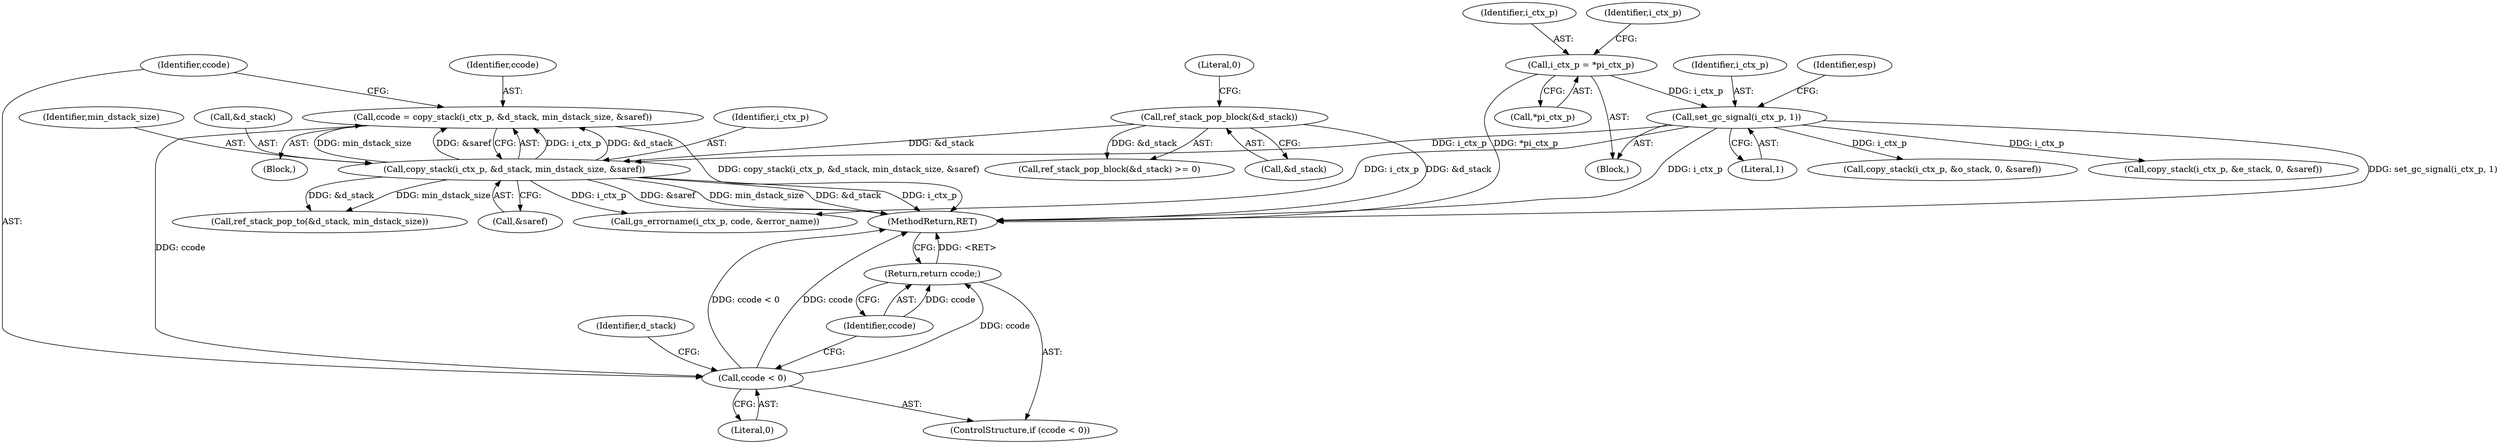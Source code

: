 digraph "0_ghostscript_a6807394bd94b708be24758287b606154daaaed9@API" {
"1000402" [label="(Call,ccode = copy_stack(i_ctx_p, &d_stack, min_dstack_size, &saref))"];
"1000404" [label="(Call,copy_stack(i_ctx_p, &d_stack, min_dstack_size, &saref))"];
"1000264" [label="(Call,set_gc_signal(i_ctx_p, 1))"];
"1000235" [label="(Call,i_ctx_p = *pi_ctx_p)"];
"1000431" [label="(Call,ref_stack_pop_block(&d_stack))"];
"1000412" [label="(Call,ccode < 0)"];
"1000415" [label="(Return,return ccode;)"];
"1000432" [label="(Call,&d_stack)"];
"1000403" [label="(Identifier,ccode)"];
"1000629" [label="(Call,gs_errorname(i_ctx_p, code, &error_name))"];
"1000404" [label="(Call,copy_stack(i_ctx_p, &d_stack, min_dstack_size, &saref))"];
"1000265" [label="(Identifier,i_ctx_p)"];
"1000419" [label="(Identifier,d_stack)"];
"1000430" [label="(Call,ref_stack_pop_block(&d_stack) >= 0)"];
"1000466" [label="(Call,copy_stack(i_ctx_p, &e_stack, 0, &saref))"];
"1000414" [label="(Literal,0)"];
"1000412" [label="(Call,ccode < 0)"];
"1000408" [label="(Identifier,min_dstack_size)"];
"1000269" [label="(Identifier,esp)"];
"1000406" [label="(Call,&d_stack)"];
"1000415" [label="(Return,return ccode;)"];
"1000783" [label="(MethodReturn,RET)"];
"1000139" [label="(Block,)"];
"1000266" [label="(Literal,1)"];
"1000431" [label="(Call,ref_stack_pop_block(&d_stack))"];
"1000264" [label="(Call,set_gc_signal(i_ctx_p, 1))"];
"1000402" [label="(Call,ccode = copy_stack(i_ctx_p, &d_stack, min_dstack_size, &saref))"];
"1000417" [label="(Call,ref_stack_pop_to(&d_stack, min_dstack_size))"];
"1000581" [label="(Call,copy_stack(i_ctx_p, &o_stack, 0, &saref))"];
"1000384" [label="(Block,)"];
"1000416" [label="(Identifier,ccode)"];
"1000237" [label="(Call,*pi_ctx_p)"];
"1000405" [label="(Identifier,i_ctx_p)"];
"1000434" [label="(Literal,0)"];
"1000236" [label="(Identifier,i_ctx_p)"];
"1000244" [label="(Identifier,i_ctx_p)"];
"1000413" [label="(Identifier,ccode)"];
"1000409" [label="(Call,&saref)"];
"1000235" [label="(Call,i_ctx_p = *pi_ctx_p)"];
"1000411" [label="(ControlStructure,if (ccode < 0))"];
"1000402" -> "1000384"  [label="AST: "];
"1000402" -> "1000404"  [label="CFG: "];
"1000403" -> "1000402"  [label="AST: "];
"1000404" -> "1000402"  [label="AST: "];
"1000413" -> "1000402"  [label="CFG: "];
"1000402" -> "1000783"  [label="DDG: copy_stack(i_ctx_p, &d_stack, min_dstack_size, &saref)"];
"1000404" -> "1000402"  [label="DDG: i_ctx_p"];
"1000404" -> "1000402"  [label="DDG: &d_stack"];
"1000404" -> "1000402"  [label="DDG: min_dstack_size"];
"1000404" -> "1000402"  [label="DDG: &saref"];
"1000402" -> "1000412"  [label="DDG: ccode"];
"1000404" -> "1000409"  [label="CFG: "];
"1000405" -> "1000404"  [label="AST: "];
"1000406" -> "1000404"  [label="AST: "];
"1000408" -> "1000404"  [label="AST: "];
"1000409" -> "1000404"  [label="AST: "];
"1000404" -> "1000783"  [label="DDG: i_ctx_p"];
"1000404" -> "1000783"  [label="DDG: &saref"];
"1000404" -> "1000783"  [label="DDG: min_dstack_size"];
"1000404" -> "1000783"  [label="DDG: &d_stack"];
"1000264" -> "1000404"  [label="DDG: i_ctx_p"];
"1000431" -> "1000404"  [label="DDG: &d_stack"];
"1000404" -> "1000417"  [label="DDG: &d_stack"];
"1000404" -> "1000417"  [label="DDG: min_dstack_size"];
"1000404" -> "1000629"  [label="DDG: i_ctx_p"];
"1000264" -> "1000139"  [label="AST: "];
"1000264" -> "1000266"  [label="CFG: "];
"1000265" -> "1000264"  [label="AST: "];
"1000266" -> "1000264"  [label="AST: "];
"1000269" -> "1000264"  [label="CFG: "];
"1000264" -> "1000783"  [label="DDG: i_ctx_p"];
"1000264" -> "1000783"  [label="DDG: set_gc_signal(i_ctx_p, 1)"];
"1000235" -> "1000264"  [label="DDG: i_ctx_p"];
"1000264" -> "1000466"  [label="DDG: i_ctx_p"];
"1000264" -> "1000581"  [label="DDG: i_ctx_p"];
"1000264" -> "1000629"  [label="DDG: i_ctx_p"];
"1000235" -> "1000139"  [label="AST: "];
"1000235" -> "1000237"  [label="CFG: "];
"1000236" -> "1000235"  [label="AST: "];
"1000237" -> "1000235"  [label="AST: "];
"1000244" -> "1000235"  [label="CFG: "];
"1000235" -> "1000783"  [label="DDG: *pi_ctx_p"];
"1000431" -> "1000430"  [label="AST: "];
"1000431" -> "1000432"  [label="CFG: "];
"1000432" -> "1000431"  [label="AST: "];
"1000434" -> "1000431"  [label="CFG: "];
"1000431" -> "1000783"  [label="DDG: &d_stack"];
"1000431" -> "1000430"  [label="DDG: &d_stack"];
"1000412" -> "1000411"  [label="AST: "];
"1000412" -> "1000414"  [label="CFG: "];
"1000413" -> "1000412"  [label="AST: "];
"1000414" -> "1000412"  [label="AST: "];
"1000416" -> "1000412"  [label="CFG: "];
"1000419" -> "1000412"  [label="CFG: "];
"1000412" -> "1000783"  [label="DDG: ccode < 0"];
"1000412" -> "1000783"  [label="DDG: ccode"];
"1000412" -> "1000415"  [label="DDG: ccode"];
"1000415" -> "1000411"  [label="AST: "];
"1000415" -> "1000416"  [label="CFG: "];
"1000416" -> "1000415"  [label="AST: "];
"1000783" -> "1000415"  [label="CFG: "];
"1000415" -> "1000783"  [label="DDG: <RET>"];
"1000416" -> "1000415"  [label="DDG: ccode"];
}
